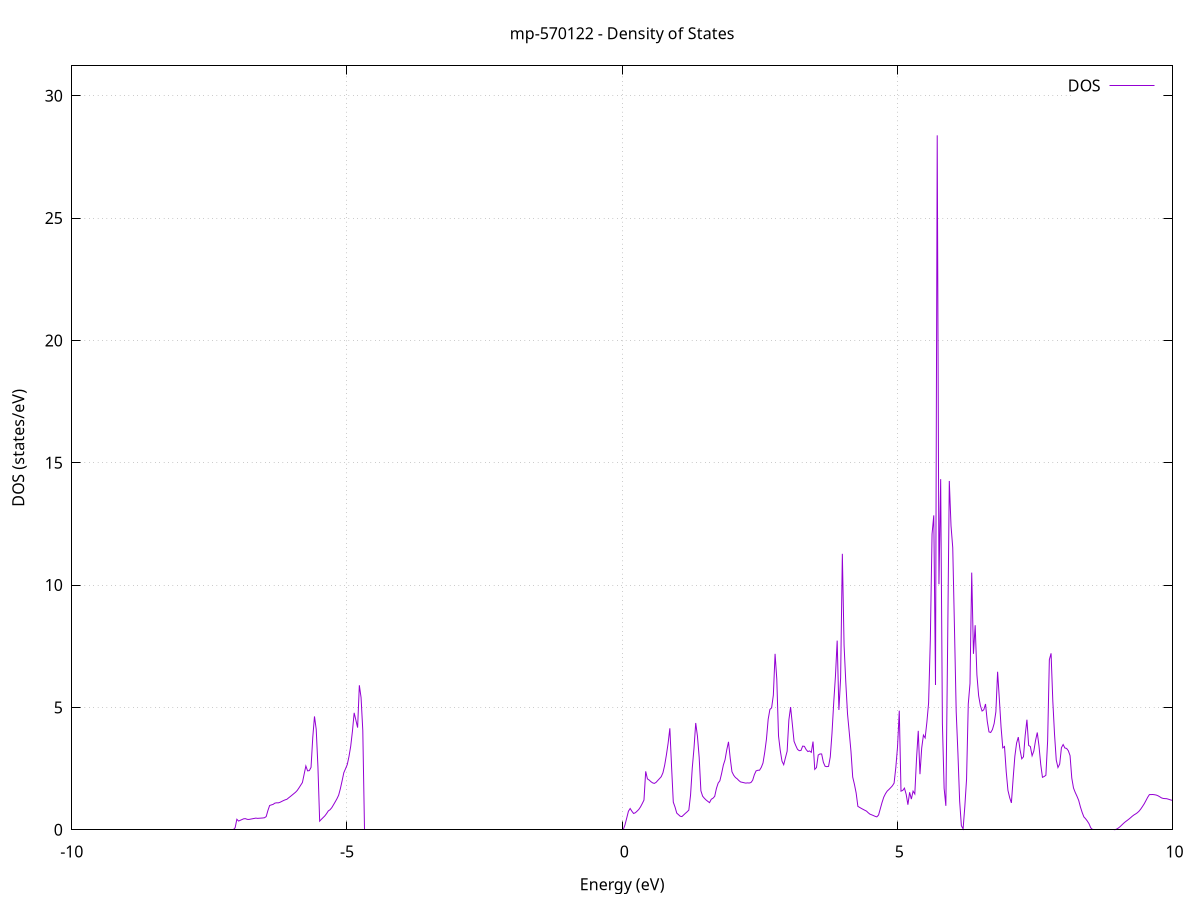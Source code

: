 set title 'mp-570122 - Density of States'
set xlabel 'Energy (eV)'
set ylabel 'DOS (states/eV)'
set grid
set xrange [-10:10]
set yrange [0:31.221]
set xzeroaxis lt -1
set terminal png size 800,600
set output 'mp-570122_dos_gnuplot.png'
plot '-' using 1:2 with lines title 'DOS'
-40.256700 0.000000
-40.225300 0.000000
-40.194000 0.000000
-40.162700 0.000000
-40.131300 0.000000
-40.100000 0.000000
-40.068600 0.000000
-40.037300 0.000000
-40.005900 0.000000
-39.974600 0.000000
-39.943300 0.000000
-39.911900 0.000000
-39.880600 0.000000
-39.849200 0.000000
-39.817900 0.000000
-39.786500 0.000000
-39.755200 0.000000
-39.723800 0.000000
-39.692500 0.000000
-39.661200 0.000000
-39.629800 0.000000
-39.598500 0.000000
-39.567100 0.000000
-39.535800 0.000000
-39.504400 0.000000
-39.473100 0.000000
-39.441700 0.000000
-39.410400 0.000000
-39.379100 0.000000
-39.347700 0.000000
-39.316400 0.000000
-39.285000 0.000000
-39.253700 0.000000
-39.222300 0.000000
-39.191000 0.000000
-39.159700 0.000000
-39.128300 0.000000
-39.097000 0.000000
-39.065600 0.000000
-39.034300 0.000000
-39.002900 0.000000
-38.971600 0.000000
-38.940200 0.000000
-38.908900 0.000000
-38.877600 0.000000
-38.846200 0.000000
-38.814900 0.000000
-38.783500 0.000000
-38.752200 0.000000
-38.720800 0.000000
-38.689500 0.000000
-38.658100 0.000000
-38.626800 0.000000
-38.595500 0.000000
-38.564100 0.000000
-38.532800 0.000000
-38.501400 0.000000
-38.470100 0.000000
-38.438700 0.000000
-38.407400 0.000000
-38.376000 0.000000
-38.344700 0.000000
-38.313400 0.000000
-38.282000 0.000000
-38.250700 0.000000
-38.219300 0.000000
-38.188000 0.000000
-38.156600 0.000000
-38.125300 0.000000
-38.094000 0.000000
-38.062600 0.000000
-38.031300 0.000000
-37.999900 0.000000
-37.968600 0.000000
-37.937200 0.000000
-37.905900 0.000000
-37.874500 0.000000
-37.843200 0.000000
-37.811900 0.000000
-37.780500 0.000000
-37.749200 0.000000
-37.717800 0.000000
-37.686500 0.000000
-37.655100 0.000000
-37.623800 0.000000
-37.592400 0.000000
-37.561100 0.000000
-37.529800 0.000000
-37.498400 0.000000
-37.467100 0.000000
-37.435700 0.000000
-37.404400 0.000000
-37.373000 0.000000
-37.341700 0.000000
-37.310400 0.000000
-37.279000 0.000000
-37.247700 0.000000
-37.216300 0.000000
-37.185000 0.000000
-37.153600 0.000000
-37.122300 0.000000
-37.090900 0.000000
-37.059600 0.000000
-37.028300 0.000000
-36.996900 0.000000
-36.965600 0.000000
-36.934200 0.000000
-36.902900 0.000000
-36.871500 0.000000
-36.840200 0.000000
-36.808800 0.000000
-36.777500 0.000000
-36.746200 0.000000
-36.714800 0.000000
-36.683500 0.000000
-36.652100 0.000000
-36.620800 0.000000
-36.589400 0.000000
-36.558100 0.000000
-36.526800 0.000000
-36.495400 0.000000
-36.464100 0.000000
-36.432700 0.000000
-36.401400 0.000000
-36.370000 0.000000
-36.338700 0.000000
-36.307300 0.000000
-36.276000 0.000000
-36.244700 0.000000
-36.213300 0.000000
-36.182000 0.000000
-36.150600 0.000000
-36.119300 0.000000
-36.087900 0.000000
-36.056600 0.000000
-36.025200 0.000000
-35.993900 0.000000
-35.962600 0.000000
-35.931200 0.000000
-35.899900 0.000000
-35.868500 0.000000
-35.837200 0.000000
-35.805800 0.000000
-35.774500 0.000000
-35.743100 0.000000
-35.711800 0.000000
-35.680500 0.000000
-35.649100 0.000000
-35.617800 0.000000
-35.586400 0.000000
-35.555100 0.000000
-35.523700 0.000000
-35.492400 0.000000
-35.461100 0.000000
-35.429700 0.000000
-35.398400 0.000000
-35.367000 0.000000
-35.335700 0.000000
-35.304300 0.000000
-35.273000 0.000000
-35.241600 0.000000
-35.210300 0.000000
-35.179000 0.000000
-35.147600 0.000000
-35.116300 0.000000
-35.084900 0.000000
-35.053600 0.000000
-35.022200 0.000000
-34.990900 0.000000
-34.959500 0.000000
-34.928200 0.000000
-34.896900 0.000000
-34.865500 0.000000
-34.834200 0.000000
-34.802800 0.000000
-34.771500 0.000000
-34.740100 0.000000
-34.708800 0.000000
-34.677500 0.000000
-34.646100 0.000000
-34.614800 0.000000
-34.583400 0.000000
-34.552100 0.000000
-34.520700 0.000000
-34.489400 0.000000
-34.458000 0.000000
-34.426700 0.000000
-34.395400 0.000000
-34.364000 0.000000
-34.332700 0.000000
-34.301300 0.000000
-34.270000 0.000000
-34.238600 0.000000
-34.207300 0.000000
-34.175900 0.000000
-34.144600 0.000000
-34.113300 0.000000
-34.081900 0.000000
-34.050600 0.000000
-34.019200 0.000000
-33.987900 0.000000
-33.956500 0.000000
-33.925200 0.000000
-33.893800 0.000000
-33.862500 0.000000
-33.831200 0.000000
-33.799800 0.000000
-33.768500 0.000000
-33.737100 0.000000
-33.705800 0.000000
-33.674400 0.000000
-33.643100 0.000000
-33.611800 0.000000
-33.580400 0.000000
-33.549100 0.000000
-33.517700 0.000000
-33.486400 0.000000
-33.455000 0.000000
-33.423700 0.000000
-33.392300 0.000000
-33.361000 0.000000
-33.329700 0.000000
-33.298300 0.000000
-33.267000 0.000000
-33.235600 0.000000
-33.204300 0.000000
-33.172900 0.000000
-33.141600 0.000000
-33.110200 0.000000
-33.078900 0.000000
-33.047600 0.000000
-33.016200 0.000000
-32.984900 0.000000
-32.953500 0.000000
-32.922200 0.000000
-32.890800 0.000000
-32.859500 0.000000
-32.828200 0.000000
-32.796800 0.000000
-32.765500 0.000000
-32.734100 0.000000
-32.702800 0.000000
-32.671400 0.000000
-32.640100 0.000000
-32.608700 0.000000
-32.577400 0.000000
-32.546100 0.000000
-32.514700 0.000000
-32.483400 0.000000
-32.452000 0.000000
-32.420700 0.000000
-32.389300 0.000000
-32.358000 0.000000
-32.326600 0.000000
-32.295300 0.000000
-32.264000 0.000000
-32.232600 0.000000
-32.201300 0.000000
-32.169900 0.000000
-32.138600 0.000000
-32.107200 0.000000
-32.075900 0.000000
-32.044600 0.000000
-32.013200 0.000000
-31.981900 0.000000
-31.950500 0.000000
-31.919200 0.000000
-31.887800 0.000000
-31.856500 0.000000
-31.825100 0.000000
-31.793800 0.000000
-31.762500 0.000000
-31.731100 0.000000
-31.699800 0.000000
-31.668400 0.000000
-31.637100 0.000000
-31.605700 0.000000
-31.574400 0.000000
-31.543000 0.000000
-31.511700 0.000000
-31.480400 0.000000
-31.449000 0.000000
-31.417700 0.000000
-31.386300 0.000000
-31.355000 0.000000
-31.323600 0.000000
-31.292300 0.000000
-31.260900 0.000000
-31.229600 0.000000
-31.198300 0.000000
-31.166900 0.000000
-31.135600 0.000000
-31.104200 0.000000
-31.072900 0.000000
-31.041500 0.000000
-31.010200 0.000000
-30.978900 0.000000
-30.947500 0.000000
-30.916200 0.000000
-30.884800 0.000000
-30.853500 0.000000
-30.822100 0.000000
-30.790800 0.000000
-30.759400 0.000000
-30.728100 0.000000
-30.696800 0.000000
-30.665400 0.000000
-30.634100 0.000000
-30.602700 0.000000
-30.571400 0.000000
-30.540000 0.000000
-30.508700 0.000000
-30.477300 0.000000
-30.446000 0.000000
-30.414700 0.000000
-30.383300 0.000000
-30.352000 0.000000
-30.320600 0.000000
-30.289300 0.000000
-30.257900 0.000000
-30.226600 0.000000
-30.195300 0.000000
-30.163900 0.000000
-30.132600 0.000000
-30.101200 0.000000
-30.069900 0.000000
-30.038500 0.000000
-30.007200 0.000000
-29.975800 0.000000
-29.944500 0.000000
-29.913200 0.000000
-29.881800 0.000000
-29.850500 0.000000
-29.819100 0.000000
-29.787800 0.000000
-29.756400 0.000000
-29.725100 0.000000
-29.693700 0.000000
-29.662400 0.000000
-29.631100 0.000000
-29.599700 0.000000
-29.568400 0.000000
-29.537000 0.000000
-29.505700 0.000000
-29.474300 0.000000
-29.443000 0.000000
-29.411600 0.000000
-29.380300 0.000000
-29.349000 0.000000
-29.317600 0.000000
-29.286300 0.000000
-29.254900 0.000000
-29.223600 0.000000
-29.192200 0.000000
-29.160900 0.000000
-29.129600 0.000000
-29.098200 0.000000
-29.066900 0.000000
-29.035500 0.000000
-29.004200 0.000000
-28.972800 0.000000
-28.941500 0.000000
-28.910100 0.000000
-28.878800 0.000000
-28.847500 0.000000
-28.816100 0.000000
-28.784800 0.000000
-28.753400 0.000000
-28.722100 0.000000
-28.690700 0.000000
-28.659400 0.000000
-28.628000 0.000000
-28.596700 0.000000
-28.565400 0.000000
-28.534000 0.000000
-28.502700 0.000000
-28.471300 0.000000
-28.440000 0.000000
-28.408600 0.000000
-28.377300 0.000000
-28.346000 0.000000
-28.314600 0.000000
-28.283300 0.000000
-28.251900 0.000000
-28.220600 0.000000
-28.189200 0.000000
-28.157900 0.000000
-28.126500 0.000000
-28.095200 0.000000
-28.063900 0.000000
-28.032500 0.000000
-28.001200 0.000000
-27.969800 0.000000
-27.938500 0.000000
-27.907100 0.000000
-27.875800 0.000000
-27.844400 0.000000
-27.813100 0.000000
-27.781800 0.000000
-27.750400 0.000000
-27.719100 0.000000
-27.687700 0.000000
-27.656400 0.000000
-27.625000 0.000000
-27.593700 0.000000
-27.562400 0.000000
-27.531000 0.000000
-27.499700 0.000000
-27.468300 0.000000
-27.437000 0.000000
-27.405600 0.000000
-27.374300 0.000000
-27.342900 0.000000
-27.311600 0.000000
-27.280300 0.000000
-27.248900 0.000000
-27.217600 0.000000
-27.186200 0.000000
-27.154900 0.000000
-27.123500 0.000000
-27.092200 0.000000
-27.060800 0.000000
-27.029500 0.000000
-26.998200 0.000000
-26.966800 0.000000
-26.935500 0.000000
-26.904100 0.000000
-26.872800 0.000000
-26.841400 0.000000
-26.810100 0.000000
-26.778700 0.000000
-26.747400 0.000000
-26.716100 0.000000
-26.684700 0.000000
-26.653400 0.000000
-26.622000 0.000000
-26.590700 0.000000
-26.559300 0.000000
-26.528000 0.000000
-26.496700 0.000000
-26.465300 0.000000
-26.434000 0.000000
-26.402600 0.000000
-26.371300 0.000000
-26.339900 0.000000
-26.308600 0.000000
-26.277200 0.000000
-26.245900 0.000000
-26.214600 0.000000
-26.183200 0.000000
-26.151900 0.000000
-26.120500 0.000000
-26.089200 0.000000
-26.057800 0.000000
-26.026500 0.000000
-25.995100 0.000000
-25.963800 0.000000
-25.932500 0.000000
-25.901100 0.000000
-25.869800 0.000000
-25.838400 0.000000
-25.807100 0.000000
-25.775700 0.000000
-25.744400 0.000000
-25.713100 0.000000
-25.681700 0.000000
-25.650400 0.000000
-25.619000 0.000000
-25.587700 0.000000
-25.556300 0.000000
-25.525000 0.000000
-25.493600 0.000000
-25.462300 0.000000
-25.431000 0.000000
-25.399600 0.000000
-25.368300 0.000000
-25.336900 0.000000
-25.305600 0.000000
-25.274200 0.000000
-25.242900 0.000000
-25.211500 0.000000
-25.180200 0.000000
-25.148900 0.000000
-25.117500 0.000000
-25.086200 0.000000
-25.054800 0.000000
-25.023500 0.000000
-24.992100 0.000000
-24.960800 0.000000
-24.929400 0.000000
-24.898100 0.000000
-24.866800 0.000000
-24.835400 0.000000
-24.804100 0.000000
-24.772700 0.000000
-24.741400 0.000000
-24.710000 0.000000
-24.678700 0.000000
-24.647400 0.000000
-24.616000 0.000000
-24.584700 0.000000
-24.553300 0.000000
-24.522000 0.000000
-24.490600 0.000000
-24.459300 0.000000
-24.427900 0.000000
-24.396600 0.000000
-24.365300 0.000000
-24.333900 0.000000
-24.302600 0.000000
-24.271200 0.000000
-24.239900 0.000000
-24.208500 0.000000
-24.177200 0.000000
-24.145800 0.000000
-24.114500 0.000000
-24.083200 0.000000
-24.051800 0.000000
-24.020500 0.000000
-23.989100 0.000000
-23.957800 0.000000
-23.926400 0.000000
-23.895100 0.000000
-23.863800 0.000000
-23.832400 0.000000
-23.801100 0.000000
-23.769700 0.000000
-23.738400 0.000000
-23.707000 0.000000
-23.675700 0.000000
-23.644300 0.000000
-23.613000 0.000000
-23.581700 0.000000
-23.550300 0.000000
-23.519000 0.000000
-23.487600 0.000000
-23.456300 0.000000
-23.424900 0.000000
-23.393600 0.000000
-23.362200 0.000000
-23.330900 0.000000
-23.299600 0.000000
-23.268200 0.000000
-23.236900 0.000000
-23.205500 0.000000
-23.174200 0.000000
-23.142800 0.000000
-23.111500 0.000000
-23.080200 0.000000
-23.048800 0.000000
-23.017500 0.000000
-22.986100 0.000000
-22.954800 0.000000
-22.923400 0.000000
-22.892100 0.000000
-22.860700 0.000000
-22.829400 0.000000
-22.798100 0.000000
-22.766700 0.000000
-22.735400 0.000000
-22.704000 0.000000
-22.672700 0.000000
-22.641300 0.000000
-22.610000 0.000000
-22.578600 0.000000
-22.547300 0.000000
-22.516000 0.000000
-22.484600 0.000000
-22.453300 0.000000
-22.421900 0.000000
-22.390600 0.000000
-22.359200 0.000000
-22.327900 0.000000
-22.296500 0.000000
-22.265200 0.000000
-22.233900 0.000000
-22.202500 0.000000
-22.171200 0.000000
-22.139800 0.000000
-22.108500 0.000000
-22.077100 0.000000
-22.045800 0.000000
-22.014500 0.000000
-21.983100 0.000000
-21.951800 0.000000
-21.920400 0.000000
-21.889100 0.000000
-21.857700 0.000000
-21.826400 0.000000
-21.795000 0.000000
-21.763700 0.000000
-21.732400 0.000000
-21.701000 0.000000
-21.669700 0.000000
-21.638300 0.000000
-21.607000 0.000000
-21.575600 0.000000
-21.544300 0.000000
-21.512900 0.000000
-21.481600 0.000000
-21.450300 0.000000
-21.418900 0.000000
-21.387600 0.000000
-21.356200 0.000000
-21.324900 0.000000
-21.293500 0.000000
-21.262200 0.000000
-21.230900 0.000000
-21.199500 0.000000
-21.168200 0.000000
-21.136800 0.000000
-21.105500 0.000000
-21.074100 0.000000
-21.042800 0.000000
-21.011400 0.000000
-20.980100 0.000000
-20.948800 0.000000
-20.917400 0.000000
-20.886100 0.000000
-20.854700 0.000000
-20.823400 0.000000
-20.792000 0.000000
-20.760700 0.000000
-20.729300 0.000000
-20.698000 0.000000
-20.666700 0.000000
-20.635300 0.000000
-20.604000 0.000000
-20.572600 0.000000
-20.541300 0.000000
-20.509900 0.000000
-20.478600 0.000000
-20.447200 0.000000
-20.415900 0.000000
-20.384600 0.000000
-20.353200 0.000000
-20.321900 0.000000
-20.290500 0.000000
-20.259200 0.000000
-20.227800 0.000000
-20.196500 0.000000
-20.165200 0.000000
-20.133800 0.000000
-20.102500 0.000000
-20.071100 0.000000
-20.039800 0.000000
-20.008400 0.000000
-19.977100 0.000000
-19.945700 0.000000
-19.914400 0.000000
-19.883100 0.000000
-19.851700 0.000000
-19.820400 0.000000
-19.789000 0.000000
-19.757700 0.000000
-19.726300 0.000000
-19.695000 0.000000
-19.663600 0.000000
-19.632300 0.000000
-19.601000 0.000000
-19.569600 0.000000
-19.538300 0.000000
-19.506900 0.000000
-19.475600 0.000000
-19.444200 0.000000
-19.412900 0.000000
-19.381600 0.000000
-19.350200 0.000000
-19.318900 0.000000
-19.287500 0.000000
-19.256200 0.000000
-19.224800 0.000000
-19.193500 0.000000
-19.162100 0.000000
-19.130800 0.000000
-19.099500 0.000000
-19.068100 0.000000
-19.036800 0.000000
-19.005400 0.000000
-18.974100 0.000000
-18.942700 0.000000
-18.911400 0.000000
-18.880000 0.000000
-18.848700 0.000000
-18.817400 0.000000
-18.786000 0.000000
-18.754700 0.000000
-18.723300 0.000000
-18.692000 0.000000
-18.660600 0.000000
-18.629300 0.000000
-18.598000 0.000000
-18.566600 0.000000
-18.535300 0.000000
-18.503900 0.000000
-18.472600 0.000000
-18.441200 0.000000
-18.409900 0.000000
-18.378500 0.000000
-18.347200 0.000000
-18.315900 0.000000
-18.284500 0.000000
-18.253200 0.000000
-18.221800 0.000000
-18.190500 0.000000
-18.159100 0.000000
-18.127800 0.000000
-18.096400 0.000000
-18.065100 0.000000
-18.033800 0.000000
-18.002400 0.000000
-17.971100 0.000000
-17.939700 0.000000
-17.908400 0.000000
-17.877000 0.000000
-17.845700 0.000000
-17.814300 0.000000
-17.783000 0.000000
-17.751700 0.000000
-17.720300 0.000000
-17.689000 0.000000
-17.657600 0.000000
-17.626300 0.000000
-17.594900 0.000000
-17.563600 0.000000
-17.532300 0.000000
-17.500900 0.000000
-17.469600 0.000000
-17.438200 0.000000
-17.406900 0.000000
-17.375500 0.000000
-17.344200 0.000000
-17.312800 0.000000
-17.281500 0.000000
-17.250200 0.000000
-17.218800 0.000000
-17.187500 0.000000
-17.156100 0.000000
-17.124800 0.000000
-17.093400 0.000000
-17.062100 0.000000
-17.030700 0.000000
-16.999400 0.000000
-16.968100 0.000000
-16.936700 0.000000
-16.905400 0.000000
-16.874000 0.000000
-16.842700 0.000000
-16.811300 0.000000
-16.780000 0.000000
-16.748700 0.000000
-16.717300 0.000000
-16.686000 0.000000
-16.654600 0.000000
-16.623300 0.000000
-16.591900 0.000000
-16.560600 0.000000
-16.529200 0.000000
-16.497900 0.000000
-16.466600 0.000000
-16.435200 0.000000
-16.403900 0.000000
-16.372500 0.000000
-16.341200 0.000000
-16.309800 0.000000
-16.278500 0.000000
-16.247100 0.000000
-16.215800 0.000000
-16.184500 0.000000
-16.153100 0.000000
-16.121800 0.000000
-16.090400 0.000000
-16.059100 0.000000
-16.027700 0.000000
-15.996400 0.000000
-15.965100 0.000000
-15.933700 0.000000
-15.902400 0.000000
-15.871000 0.000000
-15.839700 0.000000
-15.808300 0.000000
-15.777000 0.000000
-15.745600 0.000000
-15.714300 0.000000
-15.683000 0.000000
-15.651600 0.000000
-15.620300 0.000000
-15.588900 0.000000
-15.557600 0.000000
-15.526200 0.000000
-15.494900 0.000000
-15.463500 0.000000
-15.432200 0.000000
-15.400900 0.000000
-15.369500 0.000000
-15.338200 0.000000
-15.306800 0.000000
-15.275500 0.000000
-15.244100 0.000000
-15.212800 0.000000
-15.181400 0.000000
-15.150100 0.000000
-15.118800 0.000000
-15.087400 0.000000
-15.056100 0.000000
-15.024700 0.000000
-14.993400 0.000000
-14.962000 0.000000
-14.930700 0.000000
-14.899400 0.000000
-14.868000 0.000000
-14.836700 0.000000
-14.805300 0.000000
-14.774000 0.000000
-14.742600 0.000000
-14.711300 0.000000
-14.679900 0.000000
-14.648600 0.000000
-14.617300 0.000000
-14.585900 0.000000
-14.554600 0.000000
-14.523200 0.000000
-14.491900 0.000000
-14.460500 0.000000
-14.429200 0.000000
-14.397800 0.000000
-14.366500 0.000000
-14.335200 0.000000
-14.303800 0.000000
-14.272500 0.000000
-14.241100 0.000000
-14.209800 0.000000
-14.178400 0.000000
-14.147100 0.000000
-14.115800 0.000000
-14.084400 0.000000
-14.053100 0.000000
-14.021700 0.000000
-13.990400 0.000000
-13.959000 0.000000
-13.927700 0.000000
-13.896300 0.000000
-13.865000 0.000000
-13.833700 0.000000
-13.802300 0.000000
-13.771000 0.000000
-13.739600 0.000000
-13.708300 0.000000
-13.676900 0.000000
-13.645600 0.000000
-13.614200 0.000000
-13.582900 0.000000
-13.551600 0.000000
-13.520200 0.000000
-13.488900 0.000000
-13.457500 0.000000
-13.426200 0.000000
-13.394800 0.000000
-13.363500 0.000000
-13.332100 0.000000
-13.300800 0.000000
-13.269500 0.000000
-13.238100 0.000000
-13.206800 0.000000
-13.175400 0.000000
-13.144100 0.000000
-13.112700 0.000000
-13.081400 0.000000
-13.050100 0.000000
-13.018700 0.000000
-12.987400 0.000000
-12.956000 0.000000
-12.924700 0.000000
-12.893300 0.000000
-12.862000 0.000000
-12.830600 0.000000
-12.799300 0.000000
-12.768000 0.000000
-12.736600 0.000000
-12.705300 0.000000
-12.673900 0.000000
-12.642600 0.000000
-12.611200 0.000000
-12.579900 0.000000
-12.548500 0.000000
-12.517200 0.000000
-12.485900 0.000000
-12.454500 0.000000
-12.423200 0.000000
-12.391800 0.000000
-12.360500 0.000000
-12.329100 0.000000
-12.297800 0.000000
-12.266500 0.000000
-12.235100 0.000000
-12.203800 0.000000
-12.172400 0.000000
-12.141100 0.000000
-12.109700 0.000000
-12.078400 0.000000
-12.047000 0.000000
-12.015700 0.000000
-11.984400 0.000000
-11.953000 0.000000
-11.921700 0.000000
-11.890300 0.000000
-11.859000 0.000000
-11.827600 0.000000
-11.796300 0.000000
-11.764900 0.000000
-11.733600 0.000000
-11.702300 0.000000
-11.670900 0.000000
-11.639600 0.000000
-11.608200 0.000000
-11.576900 0.000000
-11.545500 0.000000
-11.514200 0.000000
-11.482900 0.000000
-11.451500 0.000000
-11.420200 0.000000
-11.388800 0.000000
-11.357500 0.000000
-11.326100 0.000000
-11.294800 0.000000
-11.263400 0.000000
-11.232100 0.000000
-11.200800 0.000000
-11.169400 0.000000
-11.138100 0.000000
-11.106700 0.000000
-11.075400 0.000000
-11.044000 0.000000
-11.012700 0.000000
-10.981300 0.000000
-10.950000 0.000000
-10.918700 0.000000
-10.887300 0.000000
-10.856000 0.000000
-10.824600 0.000000
-10.793300 0.000000
-10.761900 0.000000
-10.730600 0.000000
-10.699200 0.000000
-10.667900 0.000000
-10.636600 0.000000
-10.605200 0.000000
-10.573900 0.000000
-10.542500 0.000000
-10.511200 0.000000
-10.479800 0.000000
-10.448500 0.000000
-10.417200 0.000000
-10.385800 0.000000
-10.354500 0.000000
-10.323100 0.000000
-10.291800 0.000000
-10.260400 0.000000
-10.229100 0.000000
-10.197700 0.000000
-10.166400 0.000000
-10.135100 0.000000
-10.103700 0.000000
-10.072400 0.000000
-10.041000 0.000000
-10.009700 0.000000
-9.978300 0.000000
-9.947000 0.000000
-9.915600 0.000000
-9.884300 0.000000
-9.853000 0.000000
-9.821600 0.000000
-9.790300 0.000000
-9.758900 0.000000
-9.727600 0.000000
-9.696200 0.000000
-9.664900 0.000000
-9.633600 0.000000
-9.602200 0.000000
-9.570900 0.000000
-9.539500 0.000000
-9.508200 0.000000
-9.476800 0.000000
-9.445500 0.000000
-9.414100 0.000000
-9.382800 0.000000
-9.351500 0.000000
-9.320100 0.000000
-9.288800 0.000000
-9.257400 0.000000
-9.226100 0.000000
-9.194700 0.000000
-9.163400 0.000000
-9.132000 0.000000
-9.100700 0.000000
-9.069400 0.000000
-9.038000 0.000000
-9.006700 0.000000
-8.975300 0.000000
-8.944000 0.000000
-8.912600 0.000000
-8.881300 0.000000
-8.849900 0.000000
-8.818600 0.000000
-8.787300 0.000000
-8.755900 0.000000
-8.724600 0.000000
-8.693200 0.000000
-8.661900 0.000000
-8.630500 0.000000
-8.599200 0.000000
-8.567900 0.000000
-8.536500 0.000000
-8.505200 0.000000
-8.473800 0.000000
-8.442500 0.000000
-8.411100 0.000000
-8.379800 0.000000
-8.348400 0.000000
-8.317100 0.000000
-8.285800 0.000000
-8.254400 0.000000
-8.223100 0.000000
-8.191700 0.000000
-8.160400 0.000000
-8.129000 0.000000
-8.097700 0.000000
-8.066300 0.000000
-8.035000 0.000000
-8.003700 0.000000
-7.972300 0.000000
-7.941000 0.000000
-7.909600 0.000000
-7.878300 0.000000
-7.846900 0.000000
-7.815600 0.000000
-7.784300 0.000000
-7.752900 0.000000
-7.721600 0.000000
-7.690200 0.000000
-7.658900 0.000000
-7.627500 0.000000
-7.596200 0.000000
-7.564800 0.000000
-7.533500 0.000000
-7.502200 0.000000
-7.470800 0.000000
-7.439500 0.000000
-7.408100 0.000000
-7.376800 0.000000
-7.345400 0.000000
-7.314100 0.000000
-7.282700 0.000000
-7.251400 0.000000
-7.220100 0.000000
-7.188700 0.000000
-7.157400 0.000000
-7.126000 0.000000
-7.094700 0.000000
-7.063300 0.000000
-7.032000 0.084200
-7.000700 0.429300
-6.969300 0.356200
-6.938000 0.387600
-6.906600 0.418900
-6.875300 0.450300
-6.843900 0.454500
-6.812600 0.426100
-6.781200 0.422600
-6.749900 0.436000
-6.718600 0.449500
-6.687200 0.463000
-6.655900 0.476500
-6.624500 0.466700
-6.593200 0.471600
-6.561800 0.476700
-6.530500 0.481800
-6.499100 0.491100
-6.467800 0.538900
-6.436500 0.787500
-6.405100 0.992300
-6.373800 1.016200
-6.342400 1.037300
-6.311100 1.087900
-6.279700 1.102500
-6.248400 1.099600
-6.217000 1.123200
-6.185700 1.158000
-6.154400 1.193500
-6.123000 1.223600
-6.091700 1.246200
-6.060300 1.304900
-6.029000 1.359500
-5.997600 1.417200
-5.966300 1.475200
-5.935000 1.533300
-5.903600 1.607700
-5.872300 1.710900
-5.840900 1.821200
-5.809600 1.931600
-5.778200 2.270100
-5.746900 2.608000
-5.715500 2.407700
-5.684200 2.417700
-5.652900 2.549100
-5.621500 3.775500
-5.590200 4.632900
-5.558800 4.104500
-5.527500 2.571600
-5.496100 0.353000
-5.464800 0.427900
-5.433400 0.498100
-5.402100 0.567900
-5.370800 0.660700
-5.339400 0.770100
-5.308100 0.818300
-5.276700 0.900600
-5.245400 1.018500
-5.214000 1.140000
-5.182700 1.265100
-5.151400 1.413300
-5.120000 1.678700
-5.088700 1.997200
-5.057300 2.334200
-5.026000 2.495500
-4.994600 2.666300
-4.963300 2.996700
-4.931900 3.417100
-4.900600 4.027200
-4.869300 4.779700
-4.837900 4.480200
-4.806600 4.175500
-4.775200 5.906000
-4.743900 5.406000
-4.712500 4.060700
-4.681200 0.000000
-4.649800 0.000000
-4.618500 0.000000
-4.587200 0.000000
-4.555800 0.000000
-4.524500 0.000000
-4.493100 0.000000
-4.461800 0.000000
-4.430400 0.000000
-4.399100 0.000000
-4.367700 0.000000
-4.336400 0.000000
-4.305100 0.000000
-4.273700 0.000000
-4.242400 0.000000
-4.211000 0.000000
-4.179700 0.000000
-4.148300 0.000000
-4.117000 0.000000
-4.085700 0.000000
-4.054300 0.000000
-4.023000 0.000000
-3.991600 0.000000
-3.960300 0.000000
-3.928900 0.000000
-3.897600 0.000000
-3.866200 0.000000
-3.834900 0.000000
-3.803600 0.000000
-3.772200 0.000000
-3.740900 0.000000
-3.709500 0.000000
-3.678200 0.000000
-3.646800 0.000000
-3.615500 0.000000
-3.584100 0.000000
-3.552800 0.000000
-3.521500 0.000000
-3.490100 0.000000
-3.458800 0.000000
-3.427400 0.000000
-3.396100 0.000000
-3.364700 0.000000
-3.333400 0.000000
-3.302100 0.000000
-3.270700 0.000000
-3.239400 0.000000
-3.208000 0.000000
-3.176700 0.000000
-3.145300 0.000000
-3.114000 0.000000
-3.082600 0.000000
-3.051300 0.000000
-3.020000 0.000000
-2.988600 0.000000
-2.957300 0.000000
-2.925900 0.000000
-2.894600 0.000000
-2.863200 0.000000
-2.831900 0.000000
-2.800500 0.000000
-2.769200 0.000000
-2.737900 0.000000
-2.706500 0.000000
-2.675200 0.000000
-2.643800 0.000000
-2.612500 0.000000
-2.581100 0.000000
-2.549800 0.000000
-2.518500 0.000000
-2.487100 0.000000
-2.455800 0.000000
-2.424400 0.000000
-2.393100 0.000000
-2.361700 0.000000
-2.330400 0.000000
-2.299000 0.000000
-2.267700 0.000000
-2.236400 0.000000
-2.205000 0.000000
-2.173700 0.000000
-2.142300 0.000000
-2.111000 0.000000
-2.079600 0.000000
-2.048300 0.000000
-2.016900 0.000000
-1.985600 0.000000
-1.954300 0.000000
-1.922900 0.000000
-1.891600 0.000000
-1.860200 0.000000
-1.828900 0.000000
-1.797500 0.000000
-1.766200 0.000000
-1.734800 0.000000
-1.703500 0.000000
-1.672200 0.000000
-1.640800 0.000000
-1.609500 0.000000
-1.578100 0.000000
-1.546800 0.000000
-1.515400 0.000000
-1.484100 0.000000
-1.452800 0.000000
-1.421400 0.000000
-1.390100 0.000000
-1.358700 0.000000
-1.327400 0.000000
-1.296000 0.000000
-1.264700 0.000000
-1.233300 0.000000
-1.202000 0.000000
-1.170700 0.000000
-1.139300 0.000000
-1.108000 0.000000
-1.076600 0.000000
-1.045300 0.000000
-1.013900 0.000000
-0.982600 0.000000
-0.951200 0.000000
-0.919900 0.000000
-0.888600 0.000000
-0.857200 0.000000
-0.825900 0.000000
-0.794500 0.000000
-0.763200 0.000000
-0.731800 0.000000
-0.700500 0.000000
-0.669200 0.000000
-0.637800 0.000000
-0.606500 0.000000
-0.575100 0.000000
-0.543800 0.000000
-0.512400 0.000000
-0.481100 0.000000
-0.449700 0.000000
-0.418400 0.000000
-0.387100 0.000000
-0.355700 0.000000
-0.324400 0.000000
-0.293000 0.000000
-0.261700 0.000000
-0.230300 0.000000
-0.199000 0.000000
-0.167600 0.000000
-0.136300 0.000000
-0.105000 0.000000
-0.073600 0.000000
-0.042300 0.000000
-0.010900 0.000000
0.020400 0.010200
0.051800 0.203700
0.083100 0.476700
0.114500 0.760000
0.145800 0.868600
0.177100 0.757500
0.208500 0.665500
0.239800 0.695800
0.271200 0.760600
0.302500 0.831300
0.333900 0.936000
0.365200 1.069200
0.396500 1.213300
0.427900 2.387400
0.459200 2.080200
0.490600 2.033000
0.521900 1.967200
0.553300 1.917200
0.584600 1.894700
0.616000 1.936900
0.647300 2.015100
0.678600 2.089700
0.710000 2.169400
0.741300 2.329600
0.772700 2.639400
0.804000 3.057400
0.835400 3.539900
0.866700 4.147600
0.898100 2.575600
0.929400 1.129300
0.960700 0.929800
0.992100 0.681800
1.023400 0.617300
1.054800 0.553200
1.086100 0.540100
1.117500 0.605700
1.148800 0.671200
1.180100 0.732200
1.211500 0.804800
1.242800 1.411700
1.274200 2.528800
1.305500 3.328100
1.336900 4.364100
1.368200 3.825200
1.399600 2.961200
1.430900 1.593600
1.462200 1.373800
1.493600 1.288100
1.524900 1.217600
1.556300 1.162100
1.587600 1.108500
1.619000 1.246400
1.650300 1.288500
1.681700 1.366200
1.713000 1.689500
1.744300 1.906500
1.775700 2.002900
1.807000 2.298000
1.838400 2.639600
1.869700 2.860600
1.901100 3.269300
1.932400 3.593900
1.963700 2.925500
1.995100 2.372600
2.026400 2.229600
2.057800 2.137800
2.089100 2.084800
2.120500 2.012400
2.151800 1.955100
2.183200 1.939600
2.214500 1.922500
2.245800 1.907400
2.277200 1.916000
2.308500 1.910700
2.339900 1.930100
2.371200 2.022600
2.402600 2.252900
2.433900 2.407100
2.465300 2.432100
2.496600 2.434600
2.527900 2.548900
2.559300 2.728800
2.590600 3.163100
2.622000 3.703000
2.653300 4.516100
2.684700 4.918000
2.716000 4.985200
2.747400 5.501200
2.778700 7.189900
2.810000 6.154500
2.841400 3.834000
2.872700 3.245200
2.904100 2.808500
2.935400 2.659800
2.966800 2.941600
2.998100 3.212000
3.029400 4.487100
3.060800 5.016500
3.092100 4.322900
3.123500 3.615300
3.154800 3.440700
3.186200 3.287900
3.217500 3.232800
3.248900 3.240200
3.280200 3.419600
3.311500 3.410100
3.342900 3.279500
3.374200 3.197300
3.405600 3.221700
3.436900 3.165000
3.468300 3.604900
3.499600 2.468300
3.531000 2.543800
3.562300 3.054000
3.593600 3.098300
3.625000 3.098100
3.656300 2.757500
3.687700 2.595100
3.719000 2.579400
3.750400 2.591600
3.781700 2.977900
3.813000 3.944000
3.844400 5.198200
3.875700 6.277600
3.907100 7.731900
3.938400 4.895500
3.969800 6.203600
4.001100 11.279300
4.032500 7.543900
4.063800 6.025800
4.095100 4.736000
4.126500 3.982700
4.157800 3.204300
4.189200 2.156400
4.220500 1.857000
4.251900 1.502400
4.283200 0.956800
4.314600 0.914800
4.345900 0.873400
4.377200 0.835100
4.408600 0.798300
4.439900 0.762600
4.471300 0.694700
4.502600 0.638300
4.534000 0.611100
4.565300 0.581400
4.596700 0.548800
4.628000 0.527500
4.659300 0.602200
4.690700 0.859100
4.722000 1.112600
4.753400 1.331300
4.784700 1.474700
4.816100 1.581600
4.847400 1.646600
4.878700 1.719200
4.910100 1.796200
4.941400 1.907900
4.972800 2.547700
5.004100 3.397000
5.035500 4.867600
5.066800 1.578500
5.098200 1.608000
5.129500 1.702500
5.160800 1.448200
5.192200 1.024900
5.223500 1.533200
5.254900 1.253500
5.286200 1.579100
5.317600 1.462700
5.348900 2.900900
5.380300 4.043900
5.411600 2.273000
5.442900 3.339300
5.474300 3.871400
5.505600 3.753400
5.537000 4.396500
5.568300 5.182400
5.599700 7.759500
5.631000 12.084700
5.662300 12.849800
5.693700 5.918100
5.725000 28.383000
5.756400 10.033500
5.787700 14.329600
5.819100 4.335400
5.850400 1.692800
5.881800 0.978200
5.913100 7.330000
5.944400 14.255900
5.975800 12.421500
6.007100 11.526700
6.038500 8.223900
6.069800 4.826600
6.101200 3.121400
6.132500 1.171000
6.163900 0.164900
6.195200 0.038300
6.226500 0.948700
6.257900 2.068400
6.289200 5.142200
6.320600 5.977200
6.351900 10.511400
6.383300 7.190800
6.414600 8.359900
6.445900 6.338400
6.477300 5.483700
6.508600 5.078900
6.540000 4.853000
6.571300 4.904700
6.602700 5.140900
6.634000 4.437400
6.665400 4.001000
6.696700 3.975600
6.728000 4.095400
6.759400 4.341200
6.790700 4.821500
6.822100 6.457000
6.853400 5.358800
6.884800 4.198600
6.916100 3.348700
6.947500 3.402700
6.978800 2.371100
7.010100 1.609800
7.041500 1.311900
7.072800 1.098200
7.104200 2.088200
7.135500 2.998900
7.166900 3.541700
7.198200 3.788400
7.229600 3.272300
7.260900 2.900500
7.292200 2.983700
7.323600 3.863700
7.354900 4.499300
7.386300 3.448100
7.417600 3.400700
7.449000 3.024600
7.480300 3.217900
7.511600 3.651800
7.543000 3.975500
7.574300 3.421300
7.605700 2.670900
7.637000 2.144700
7.668400 2.176900
7.699700 2.229900
7.731100 3.634100
7.762400 6.950900
7.793700 7.211200
7.825100 5.266000
7.856400 3.906600
7.887800 2.850700
7.919100 2.545200
7.950500 2.687600
7.981800 3.354100
8.013200 3.482800
8.044500 3.342700
8.075800 3.324700
8.107200 3.230400
8.138500 3.031000
8.169900 2.116300
8.201200 1.707100
8.232600 1.525800
8.263900 1.373300
8.295200 1.202700
8.326600 0.936500
8.357900 0.713400
8.389300 0.527900
8.420600 0.451700
8.452000 0.357200
8.483300 0.245900
8.514700 0.080000
8.546000 0.014100
8.577300 0.000000
8.608700 0.000000
8.640000 0.000000
8.671400 0.000000
8.702700 0.000000
8.734100 0.000000
8.765400 0.000000
8.796800 0.000000
8.828100 0.000000
8.859400 0.000000
8.890800 0.000000
8.922100 0.000000
8.953500 0.002700
8.984800 0.028700
9.016200 0.071900
9.047500 0.127600
9.078900 0.194900
9.110200 0.262500
9.141500 0.323000
9.172900 0.375900
9.204200 0.429300
9.235600 0.487200
9.266900 0.550000
9.298300 0.604300
9.329600 0.646500
9.360900 0.695200
9.392300 0.760500
9.423600 0.848100
9.455000 0.951800
9.486300 1.062300
9.517700 1.193600
9.549000 1.328000
9.580400 1.437300
9.611700 1.439200
9.643000 1.441400
9.674400 1.432000
9.705700 1.418100
9.737100 1.389300
9.768400 1.348100
9.799800 1.303500
9.831100 1.281100
9.862500 1.274000
9.893800 1.270700
9.925100 1.249900
9.956500 1.226600
9.987800 1.206000
10.019200 1.198800
10.050500 1.197000
10.081900 1.198800
10.113200 1.249500
10.144500 1.343500
10.175900 1.480000
10.207200 1.732600
10.238600 2.020600
10.269900 2.326000
10.301300 2.601400
10.332600 2.419900
10.364000 2.134800
10.395300 2.065500
10.426600 1.997700
10.458000 1.956800
10.489300 1.997600
10.520700 2.381000
10.552000 1.724000
10.583400 1.726500
10.614700 1.755800
10.646100 1.792100
10.677400 1.888400
10.708700 2.025000
10.740100 2.013100
10.771400 1.979100
10.802800 1.973900
10.834100 1.980600
10.865500 1.802100
10.896800 1.653200
10.928100 1.645500
10.959500 1.807500
10.990800 1.994200
11.022200 2.211700
11.053500 2.266100
11.084900 2.095200
11.116200 1.553600
11.147600 1.282800
11.178900 1.095100
11.210200 0.979600
11.241600 1.056100
11.272900 1.197100
11.304300 1.485600
11.335600 1.652700
11.367000 1.788900
11.398300 1.950600
11.429700 3.373800
11.461000 2.619100
11.492300 2.685400
11.523700 2.899500
11.555000 3.362200
11.586400 3.869900
11.617700 3.742100
11.649100 3.325300
11.680400 2.952600
11.711800 3.014300
11.743100 3.118400
11.774400 2.835800
11.805800 2.942000
11.837100 3.144400
11.868500 2.958000
11.899800 3.165900
11.931200 3.398700
11.962500 3.760800
11.993800 3.770000
12.025200 3.815700
12.056500 3.426700
12.087900 3.145300
12.119200 3.031000
12.150600 2.966200
12.181900 2.938900
12.213300 2.947500
12.244600 2.954700
12.275900 2.985000
12.307300 3.011600
12.338600 3.039300
12.370000 3.104600
12.401300 3.396000
12.432700 3.874100
12.464000 3.490100
12.495400 3.226900
12.526700 3.031000
12.558000 2.926900
12.589400 3.017700
12.620700 3.650900
12.652100 3.905700
12.683400 3.884800
12.714800 3.429600
12.746100 2.870900
12.777400 2.379400
12.808800 1.981000
12.840100 1.864100
12.871500 2.202400
12.902800 2.683500
12.934200 2.858400
12.965500 2.369400
12.996900 2.203200
13.028200 2.120000
13.059500 2.261800
13.090900 2.441900
13.122200 2.603700
13.153600 2.686400
13.184900 2.674900
13.216300 2.594400
13.247600 2.573200
13.279000 2.688200
13.310300 2.707600
13.341600 2.645900
13.373000 2.598400
13.404300 2.603800
13.435700 2.661800
13.467000 2.772000
13.498400 2.788600
13.529700 2.767300
13.561100 2.784700
13.592400 2.757700
13.623700 2.785700
13.655100 2.593600
13.686400 2.432200
13.717800 2.348900
13.749100 2.247800
13.780500 2.158000
13.811800 2.070000
13.843100 1.938100
13.874500 1.851900
13.905800 1.798900
13.937200 1.757100
13.968500 1.740400
13.999900 1.774800
14.031200 1.811200
14.062600 1.938800
14.093900 1.962400
14.125200 1.938100
14.156600 2.286400
14.187900 2.046200
14.219300 1.918600
14.250600 1.848600
14.282000 1.831700
14.313300 1.931300
14.344700 2.104400
14.376000 2.304600
14.407300 2.348000
14.438700 2.213600
14.470000 2.152900
14.501400 2.157700
14.532700 2.274900
14.564100 2.478200
14.595400 2.551000
14.626700 2.659800
14.658100 2.819900
14.689400 3.063300
14.720800 3.367500
14.752100 3.568800
14.783500 3.418700
14.814800 3.384400
14.846200 3.457700
14.877500 3.495000
14.908800 3.414400
14.940200 3.309700
14.971500 3.132800
15.002900 2.949600
15.034200 2.682400
15.065600 2.600200
15.096900 2.549700
15.128300 2.369100
15.159600 2.318300
15.190900 2.381000
15.222300 2.410400
15.253600 2.437800
15.285000 2.466400
15.316300 2.432600
15.347700 2.116600
15.379000 2.101600
15.410300 2.089900
15.441700 1.957800
15.473000 1.970500
15.504400 1.984200
15.535700 2.014900
15.567100 2.095600
15.598400 2.346200
15.629800 2.308200
15.661100 2.356400
15.692400 2.437600
15.723800 2.382100
15.755100 2.312400
15.786500 2.455600
15.817800 2.193900
15.849200 2.214900
15.880500 2.257300
15.911900 2.345300
15.943200 2.498800
15.974500 2.600500
16.005900 2.637100
16.037200 2.720200
16.068600 2.821900
16.099900 2.920400
16.131300 2.922400
16.162600 3.397200
16.194000 3.433200
16.225300 3.196500
16.256600 2.793700
16.288000 2.720700
16.319300 2.784400
16.350700 2.812500
16.382000 2.787100
16.413400 2.768700
16.444700 2.871800
16.476000 3.110500
16.507400 2.915500
16.538700 2.815400
16.570100 2.822200
16.601400 2.672500
16.632800 2.695100
16.664100 2.731300
16.695500 2.746000
16.726800 2.857200
16.758100 3.024400
16.789500 3.068800
16.820800 2.992600
16.852200 2.934700
16.883500 2.905400
16.914900 2.834100
16.946200 2.774300
16.977600 2.720200
17.008900 2.700700
17.040200 2.720500
17.071600 2.772200
17.102900 2.810000
17.134300 2.785800
17.165600 2.795600
17.197000 2.830700
17.228300 2.844600
17.259600 2.852300
17.291000 2.848700
17.322300 2.638200
17.353700 2.503200
17.385000 2.446100
17.416400 2.453900
17.447700 2.453600
17.479100 2.495100
17.510400 2.594900
17.541700 2.673500
17.573100 2.775600
17.604400 2.928200
17.635800 2.898100
17.667100 2.714500
17.698500 2.601800
17.729800 2.514700
17.761200 2.468200
17.792500 2.440700
17.823800 2.430600
17.855200 2.445300
17.886500 2.471100
17.917900 2.482300
17.949200 2.533400
17.980600 2.917000
18.011900 2.710300
18.043300 2.677400
18.074600 2.586800
18.105900 2.539400
18.137300 2.515600
18.168600 2.457500
18.200000 2.384200
18.231300 2.299200
18.262700 2.215200
18.294000 2.211300
18.325300 2.251700
18.356700 2.305100
18.388000 2.322100
18.419400 2.316600
18.450700 2.287900
18.482100 2.249100
18.513400 2.210800
18.544800 2.220800
18.576100 2.220500
18.607400 2.139800
18.638800 2.079700
18.670100 2.042600
18.701500 1.983000
18.732800 1.925800
18.764200 1.851300
18.795500 1.847300
18.826900 1.924100
18.858200 1.985300
18.889500 2.069000
18.920900 2.074100
18.952200 2.008500
18.983600 1.988300
19.014900 2.011800
19.046300 2.064900
19.077600 2.098900
19.108900 2.072100
19.140300 1.855000
19.171600 1.835600
19.203000 1.857800
19.234300 1.783500
19.265700 1.603100
19.297000 1.243200
19.328400 0.916500
19.359700 0.613600
19.391000 0.353600
19.422400 0.163100
19.453700 0.057700
19.485100 0.016700
19.516400 0.005200
19.547800 0.000900
19.579100 0.000000
19.610500 0.000000
19.641800 0.000000
19.673100 0.000000
19.704500 0.000000
19.735800 0.000000
19.767200 0.000000
19.798500 0.000000
19.829900 0.000000
19.861200 0.000000
19.892500 0.000000
19.923900 0.000000
19.955200 0.000000
19.986600 0.000000
20.017900 0.000000
20.049300 0.000000
20.080600 0.000000
20.112000 0.000000
20.143300 0.000000
20.174600 0.000000
20.206000 0.000000
20.237300 0.000000
20.268700 0.000000
20.300000 0.000000
20.331400 0.000000
20.362700 0.000000
20.394100 0.000000
20.425400 0.000000
20.456700 0.000000
20.488100 0.000000
20.519400 0.000000
20.550800 0.000000
20.582100 0.000000
20.613500 0.000000
20.644800 0.000000
20.676200 0.000000
20.707500 0.000000
20.738800 0.000000
20.770200 0.000000
20.801500 0.000000
20.832900 0.000000
20.864200 0.000000
20.895600 0.000000
20.926900 0.000000
20.958200 0.000000
20.989600 0.000000
21.020900 0.000000
21.052300 0.000000
21.083600 0.000000
21.115000 0.000000
21.146300 0.000000
21.177700 0.000000
21.209000 0.000000
21.240300 0.000000
21.271700 0.000000
21.303000 0.000000
21.334400 0.000000
21.365700 0.000000
21.397100 0.000000
21.428400 0.000000
21.459800 0.000000
21.491100 0.000000
21.522400 0.000000
21.553800 0.000000
21.585100 0.000000
21.616500 0.000000
21.647800 0.000000
21.679200 0.000000
21.710500 0.000000
21.741800 0.000000
21.773200 0.000000
21.804500 0.000000
21.835900 0.000000
21.867200 0.000000
21.898600 0.000000
21.929900 0.000000
21.961300 0.000000
21.992600 0.000000
22.023900 0.000000
22.055300 0.000000
22.086600 0.000000
22.118000 0.000000
22.149300 0.000000
22.180700 0.000000
22.212000 0.000000
22.243400 0.000000
22.274700 0.000000
22.306000 0.000000
22.337400 0.000000
22.368700 0.000000
22.400100 0.000000
22.431400 0.000000
e
